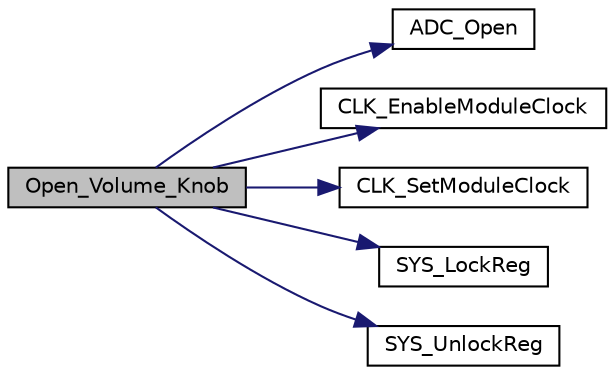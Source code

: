 digraph "Open_Volume_Knob"
{
 // LATEX_PDF_SIZE
  edge [fontname="Helvetica",fontsize="10",labelfontname="Helvetica",labelfontsize="10"];
  node [fontname="Helvetica",fontsize="10",shape=record];
  rankdir="LR";
  Node1 [label="Open_Volume_Knob",height=0.2,width=0.4,color="black", fillcolor="grey75", style="filled", fontcolor="black",tooltip=" "];
  Node1 -> Node2 [color="midnightblue",fontsize="10",style="solid",fontname="Helvetica"];
  Node2 [label="ADC_Open",height=0.2,width=0.4,color="black", fillcolor="white", style="filled",URL="$d9/d59/group___n_a_n_o100___a_d_c___e_x_p_o_r_t_e_d___f_u_n_c_t_i_o_n_s.html#ga7033da903c767e3fcd564d1695a43fac",tooltip="This API configures ADC module to be ready for convert the input from selected channel."];
  Node1 -> Node3 [color="midnightblue",fontsize="10",style="solid",fontname="Helvetica"];
  Node3 [label="CLK_EnableModuleClock",height=0.2,width=0.4,color="black", fillcolor="white", style="filled",URL="$d7/d42/group___n_a_n_o100___c_l_k___e_x_p_o_r_t_e_d___f_u_n_c_t_i_o_n_s.html#ga517b9f3157919153e56c85ffb9ccd0ab",tooltip="This function enable module clock."];
  Node1 -> Node4 [color="midnightblue",fontsize="10",style="solid",fontname="Helvetica"];
  Node4 [label="CLK_SetModuleClock",height=0.2,width=0.4,color="black", fillcolor="white", style="filled",URL="$d7/d42/group___n_a_n_o100___c_l_k___e_x_p_o_r_t_e_d___f_u_n_c_t_i_o_n_s.html#gada76aad06147856dad5f349704112611",tooltip="This function set selected module clock source and module clock divider."];
  Node1 -> Node5 [color="midnightblue",fontsize="10",style="solid",fontname="Helvetica"];
  Node5 [label="SYS_LockReg",height=0.2,width=0.4,color="black", fillcolor="white", style="filled",URL="$d6/d7a/group___n_a_n_o100___s_y_s___e_x_p_o_r_t_e_d___f_u_n_c_t_i_o_n_s.html#ga2515be1570613d2643ee1a4462e43bab",tooltip="Enable register write-protection function."];
  Node1 -> Node6 [color="midnightblue",fontsize="10",style="solid",fontname="Helvetica"];
  Node6 [label="SYS_UnlockReg",height=0.2,width=0.4,color="black", fillcolor="white", style="filled",URL="$d6/d7a/group___n_a_n_o100___s_y_s___e_x_p_o_r_t_e_d___f_u_n_c_t_i_o_n_s.html#gadb5721a36bae271ec23eac8e37d87cc3",tooltip="Disable register write-protection function."];
}
